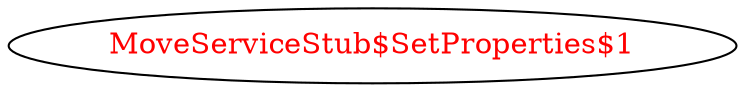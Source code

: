 digraph dependencyGraph {
 concentrate=true;
 ranksep="2.0";
 rankdir="LR"; 
 splines="ortho";
"MoveServiceStub$SetProperties$1" [fontcolor="red"];
}